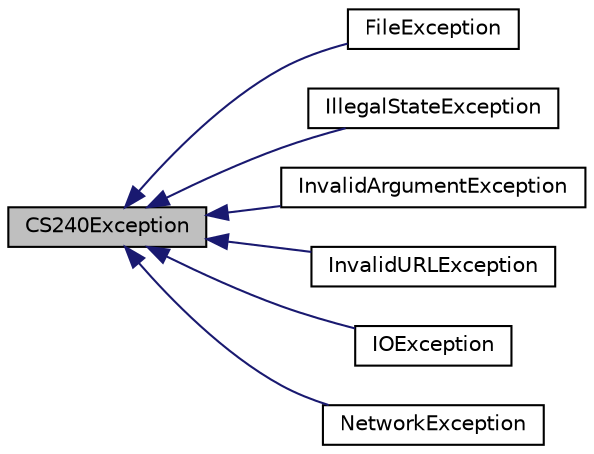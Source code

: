 digraph G
{
  bgcolor="transparent";
  edge [fontname="Helvetica",fontsize="10",labelfontname="Helvetica",labelfontsize="10"];
  node [fontname="Helvetica",fontsize="10",shape=record];
  rankdir=LR;
  Node1 [label="CS240Exception",height=0.2,width=0.4,color="black", fillcolor="grey75", style="filled" fontcolor="black"];
  Node1 -> Node2 [dir=back,color="midnightblue",fontsize="10",style="solid",fontname="Helvetica"];
  Node2 [label="FileException",height=0.2,width=0.4,color="black",URL="$d1/d1a/classFileException.html"];
  Node1 -> Node3 [dir=back,color="midnightblue",fontsize="10",style="solid",fontname="Helvetica"];
  Node3 [label="IllegalStateException",height=0.2,width=0.4,color="black",URL="$d2/df4/classIllegalStateException.html"];
  Node1 -> Node4 [dir=back,color="midnightblue",fontsize="10",style="solid",fontname="Helvetica"];
  Node4 [label="InvalidArgumentException",height=0.2,width=0.4,color="black",URL="$db/d5c/classInvalidArgumentException.html"];
  Node1 -> Node5 [dir=back,color="midnightblue",fontsize="10",style="solid",fontname="Helvetica"];
  Node5 [label="InvalidURLException",height=0.2,width=0.4,color="black",URL="$d1/dad/classInvalidURLException.html"];
  Node1 -> Node6 [dir=back,color="midnightblue",fontsize="10",style="solid",fontname="Helvetica"];
  Node6 [label="IOException",height=0.2,width=0.4,color="black",URL="$d3/d1e/classIOException.html"];
  Node1 -> Node7 [dir=back,color="midnightblue",fontsize="10",style="solid",fontname="Helvetica"];
  Node7 [label="NetworkException",height=0.2,width=0.4,color="black",URL="$d4/dd8/classNetworkException.html"];
}
